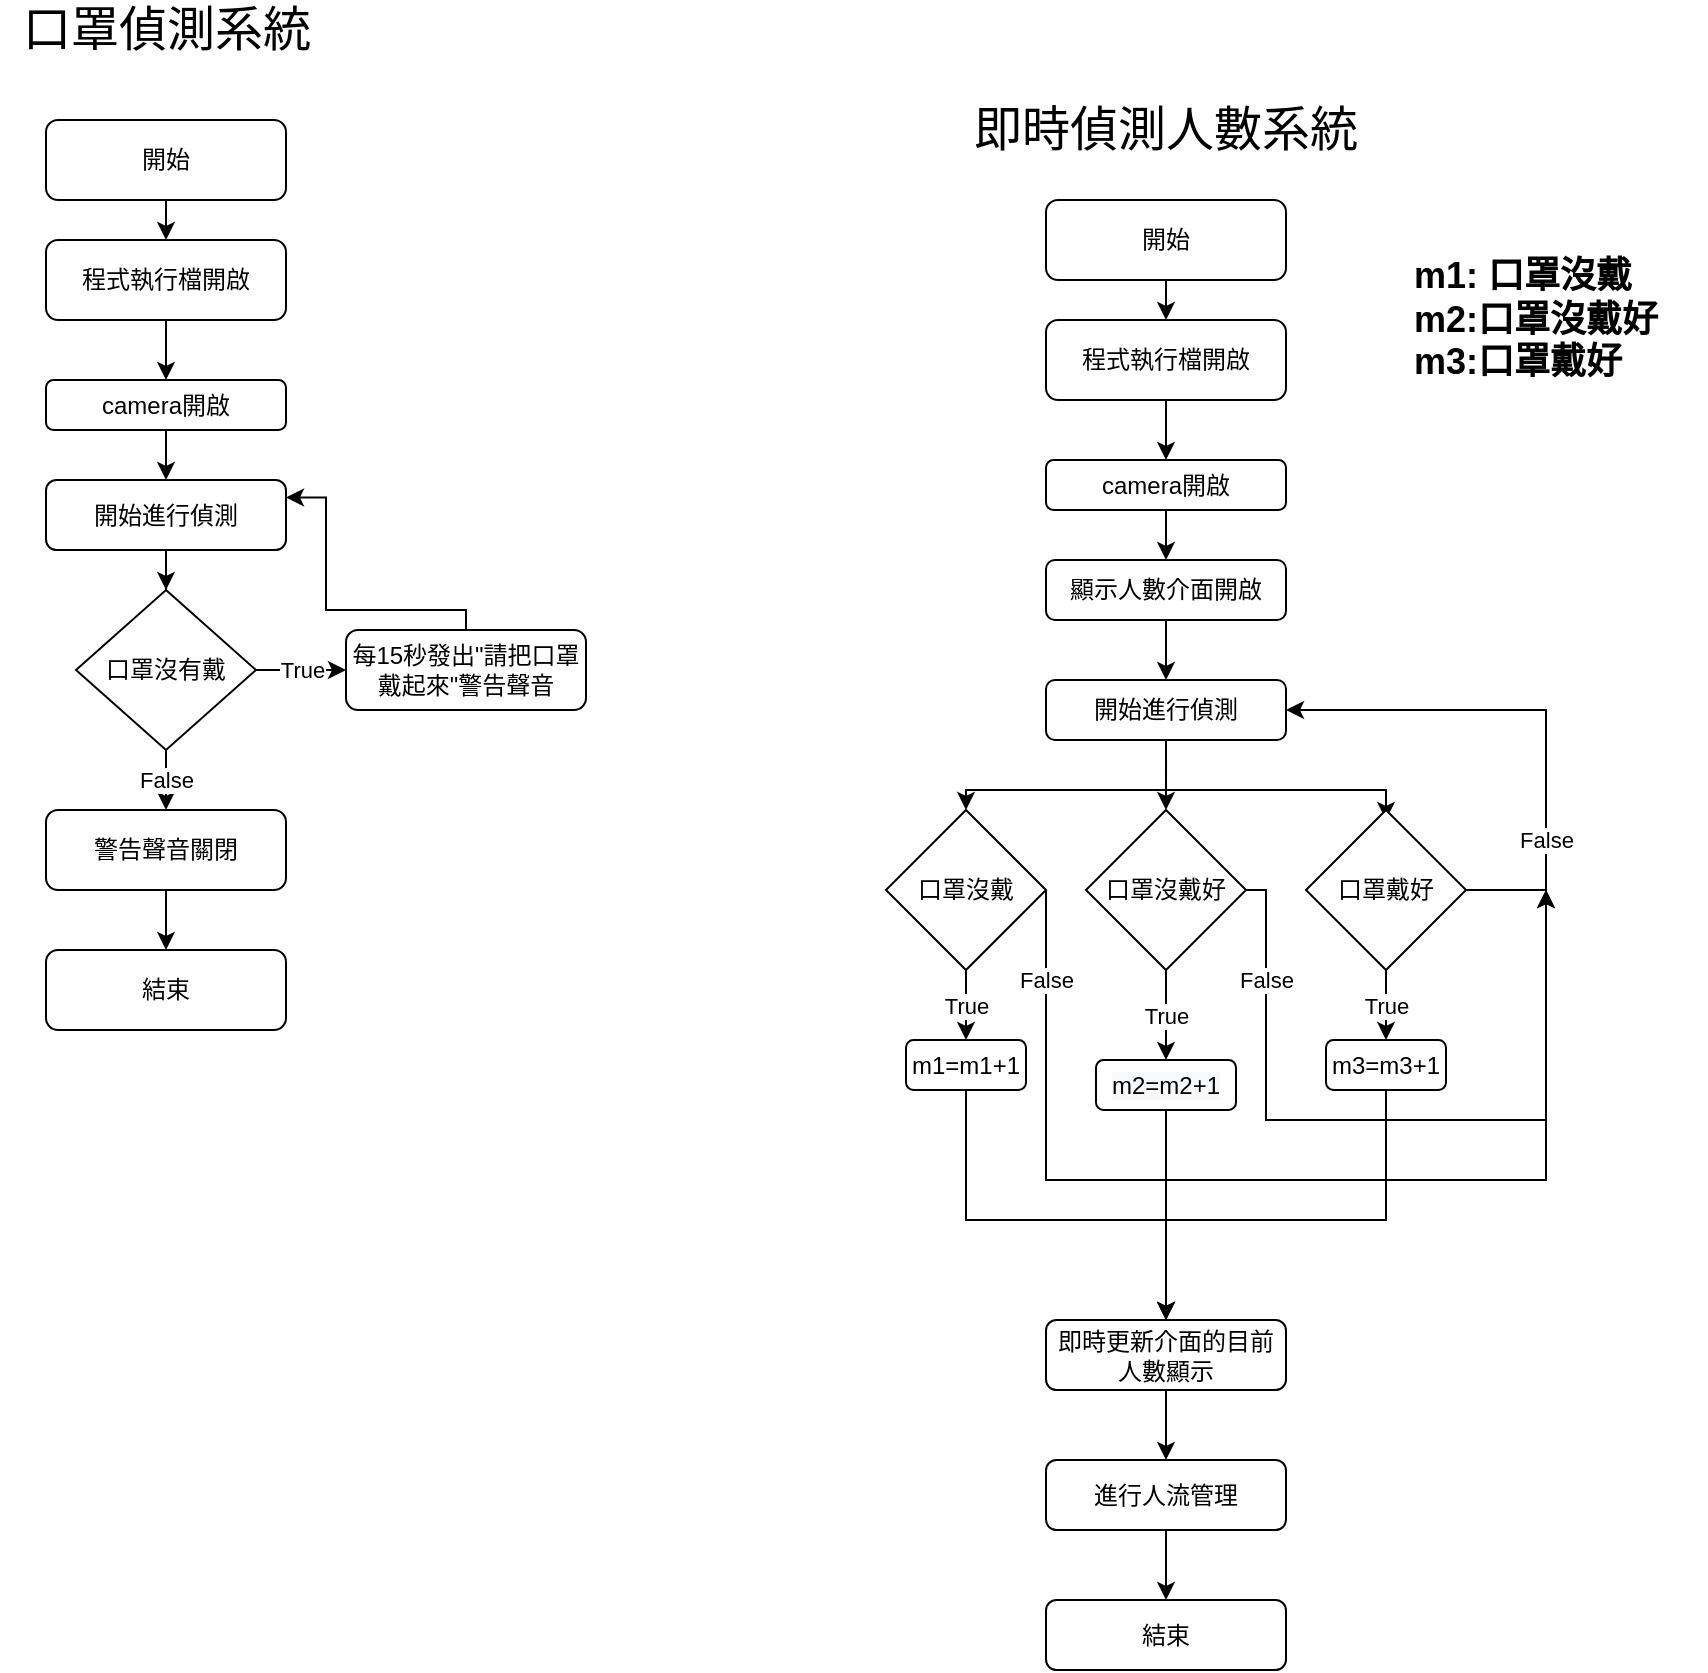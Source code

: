 <mxfile version="14.7.6" type="github">
  <diagram id="C5RBs43oDa-KdzZeNtuy" name="Page-1">
    <mxGraphModel dx="1422" dy="772" grid="1" gridSize="10" guides="1" tooltips="1" connect="1" arrows="1" fold="1" page="1" pageScale="1" pageWidth="827" pageHeight="1169" math="0" shadow="0">
      <root>
        <mxCell id="WIyWlLk6GJQsqaUBKTNV-0" />
        <mxCell id="WIyWlLk6GJQsqaUBKTNV-1" parent="WIyWlLk6GJQsqaUBKTNV-0" />
        <mxCell id="kyuCTaihcP0Bdt9hxFyY-2" style="edgeStyle=orthogonalEdgeStyle;rounded=0;orthogonalLoop=1;jettySize=auto;html=1;exitX=0.5;exitY=1;exitDx=0;exitDy=0;entryX=0.5;entryY=0;entryDx=0;entryDy=0;" edge="1" parent="WIyWlLk6GJQsqaUBKTNV-1" source="WIyWlLk6GJQsqaUBKTNV-3" target="kyuCTaihcP0Bdt9hxFyY-0">
          <mxGeometry relative="1" as="geometry" />
        </mxCell>
        <mxCell id="WIyWlLk6GJQsqaUBKTNV-3" value="開始" style="rounded=1;whiteSpace=wrap;html=1;fontSize=12;glass=0;strokeWidth=1;shadow=0;" parent="WIyWlLk6GJQsqaUBKTNV-1" vertex="1">
          <mxGeometry x="160" y="100" width="120" height="40" as="geometry" />
        </mxCell>
        <mxCell id="kyuCTaihcP0Bdt9hxFyY-65" style="edgeStyle=orthogonalEdgeStyle;rounded=0;orthogonalLoop=1;jettySize=auto;html=1;entryX=0.5;entryY=0;entryDx=0;entryDy=0;" edge="1" parent="WIyWlLk6GJQsqaUBKTNV-1" source="WIyWlLk6GJQsqaUBKTNV-7" target="kyuCTaihcP0Bdt9hxFyY-31">
          <mxGeometry relative="1" as="geometry" />
        </mxCell>
        <mxCell id="WIyWlLk6GJQsqaUBKTNV-7" value="camera開啟" style="rounded=1;whiteSpace=wrap;html=1;fontSize=12;glass=0;strokeWidth=1;shadow=0;" parent="WIyWlLk6GJQsqaUBKTNV-1" vertex="1">
          <mxGeometry x="160" y="230" width="120" height="25" as="geometry" />
        </mxCell>
        <mxCell id="kyuCTaihcP0Bdt9hxFyY-1" style="edgeStyle=orthogonalEdgeStyle;rounded=0;orthogonalLoop=1;jettySize=auto;html=1;exitX=0.5;exitY=1;exitDx=0;exitDy=0;entryX=0.5;entryY=0;entryDx=0;entryDy=0;" edge="1" parent="WIyWlLk6GJQsqaUBKTNV-1" source="kyuCTaihcP0Bdt9hxFyY-0" target="WIyWlLk6GJQsqaUBKTNV-7">
          <mxGeometry relative="1" as="geometry" />
        </mxCell>
        <mxCell id="kyuCTaihcP0Bdt9hxFyY-0" value="程式執行檔開啟" style="rounded=1;whiteSpace=wrap;html=1;fontSize=12;glass=0;strokeWidth=1;shadow=0;" vertex="1" parent="WIyWlLk6GJQsqaUBKTNV-1">
          <mxGeometry x="160" y="160" width="120" height="40" as="geometry" />
        </mxCell>
        <mxCell id="kyuCTaihcP0Bdt9hxFyY-15" value="結束" style="rounded=1;whiteSpace=wrap;html=1;fontSize=12;glass=0;strokeWidth=1;shadow=0;" vertex="1" parent="WIyWlLk6GJQsqaUBKTNV-1">
          <mxGeometry x="160" y="515" width="120" height="40" as="geometry" />
        </mxCell>
        <mxCell id="kyuCTaihcP0Bdt9hxFyY-47" value="False" style="edgeStyle=orthogonalEdgeStyle;rounded=0;orthogonalLoop=1;jettySize=auto;html=1;entryX=0.5;entryY=0;entryDx=0;entryDy=0;" edge="1" parent="WIyWlLk6GJQsqaUBKTNV-1" source="kyuCTaihcP0Bdt9hxFyY-18" target="kyuCTaihcP0Bdt9hxFyY-46">
          <mxGeometry relative="1" as="geometry" />
        </mxCell>
        <mxCell id="kyuCTaihcP0Bdt9hxFyY-54" value="True" style="edgeStyle=orthogonalEdgeStyle;rounded=0;orthogonalLoop=1;jettySize=auto;html=1;entryX=0;entryY=0.5;entryDx=0;entryDy=0;" edge="1" parent="WIyWlLk6GJQsqaUBKTNV-1" source="kyuCTaihcP0Bdt9hxFyY-18" target="kyuCTaihcP0Bdt9hxFyY-43">
          <mxGeometry relative="1" as="geometry" />
        </mxCell>
        <mxCell id="kyuCTaihcP0Bdt9hxFyY-18" value="口罩沒有戴" style="rhombus;whiteSpace=wrap;html=1;" vertex="1" parent="WIyWlLk6GJQsqaUBKTNV-1">
          <mxGeometry x="175" y="335" width="90" height="80" as="geometry" />
        </mxCell>
        <mxCell id="kyuCTaihcP0Bdt9hxFyY-41" style="edgeStyle=orthogonalEdgeStyle;rounded=0;orthogonalLoop=1;jettySize=auto;html=1;" edge="1" parent="WIyWlLk6GJQsqaUBKTNV-1" source="kyuCTaihcP0Bdt9hxFyY-31" target="kyuCTaihcP0Bdt9hxFyY-18">
          <mxGeometry relative="1" as="geometry">
            <mxPoint x="220" y="345.0" as="targetPoint" />
          </mxGeometry>
        </mxCell>
        <mxCell id="kyuCTaihcP0Bdt9hxFyY-31" value="開始進行偵測" style="rounded=1;whiteSpace=wrap;html=1;fontSize=12;glass=0;strokeWidth=1;shadow=0;" vertex="1" parent="WIyWlLk6GJQsqaUBKTNV-1">
          <mxGeometry x="160" y="280" width="120" height="35" as="geometry" />
        </mxCell>
        <mxCell id="kyuCTaihcP0Bdt9hxFyY-55" style="edgeStyle=orthogonalEdgeStyle;rounded=0;orthogonalLoop=1;jettySize=auto;html=1;entryX=1;entryY=0.25;entryDx=0;entryDy=0;" edge="1" parent="WIyWlLk6GJQsqaUBKTNV-1" source="kyuCTaihcP0Bdt9hxFyY-43" target="kyuCTaihcP0Bdt9hxFyY-31">
          <mxGeometry relative="1" as="geometry">
            <Array as="points">
              <mxPoint x="370" y="345" />
              <mxPoint x="300" y="345" />
              <mxPoint x="300" y="289" />
            </Array>
          </mxGeometry>
        </mxCell>
        <mxCell id="kyuCTaihcP0Bdt9hxFyY-43" value="每15秒發出&quot;請把口罩戴起來&quot;警告聲音" style="rounded=1;whiteSpace=wrap;html=1;fontSize=12;glass=0;strokeWidth=1;shadow=0;" vertex="1" parent="WIyWlLk6GJQsqaUBKTNV-1">
          <mxGeometry x="310" y="355" width="120" height="40" as="geometry" />
        </mxCell>
        <mxCell id="kyuCTaihcP0Bdt9hxFyY-48" style="edgeStyle=orthogonalEdgeStyle;rounded=0;orthogonalLoop=1;jettySize=auto;html=1;entryX=0.5;entryY=0;entryDx=0;entryDy=0;" edge="1" parent="WIyWlLk6GJQsqaUBKTNV-1" source="kyuCTaihcP0Bdt9hxFyY-46" target="kyuCTaihcP0Bdt9hxFyY-15">
          <mxGeometry relative="1" as="geometry" />
        </mxCell>
        <mxCell id="kyuCTaihcP0Bdt9hxFyY-46" value="警告聲音關閉" style="rounded=1;whiteSpace=wrap;html=1;fontSize=12;glass=0;strokeWidth=1;shadow=0;" vertex="1" parent="WIyWlLk6GJQsqaUBKTNV-1">
          <mxGeometry x="160" y="445" width="120" height="40" as="geometry" />
        </mxCell>
        <mxCell id="kyuCTaihcP0Bdt9hxFyY-56" value="&lt;font style=&quot;font-size: 24px&quot;&gt;口罩偵測系統&lt;/font&gt;" style="text;html=1;strokeColor=none;fillColor=none;align=center;verticalAlign=middle;whiteSpace=wrap;rounded=0;" vertex="1" parent="WIyWlLk6GJQsqaUBKTNV-1">
          <mxGeometry x="137.5" y="40" width="165" height="30" as="geometry" />
        </mxCell>
        <mxCell id="kyuCTaihcP0Bdt9hxFyY-57" value="&lt;span style=&quot;font-size: 24px&quot;&gt;即時偵測人數系統&lt;/span&gt;" style="text;html=1;strokeColor=none;fillColor=none;align=center;verticalAlign=middle;whiteSpace=wrap;rounded=0;" vertex="1" parent="WIyWlLk6GJQsqaUBKTNV-1">
          <mxGeometry x="590" y="90" width="260" height="30" as="geometry" />
        </mxCell>
        <mxCell id="kyuCTaihcP0Bdt9hxFyY-58" style="edgeStyle=orthogonalEdgeStyle;rounded=0;orthogonalLoop=1;jettySize=auto;html=1;exitX=0.5;exitY=1;exitDx=0;exitDy=0;entryX=0.5;entryY=0;entryDx=0;entryDy=0;" edge="1" parent="WIyWlLk6GJQsqaUBKTNV-1" source="kyuCTaihcP0Bdt9hxFyY-59" target="kyuCTaihcP0Bdt9hxFyY-63">
          <mxGeometry relative="1" as="geometry" />
        </mxCell>
        <mxCell id="kyuCTaihcP0Bdt9hxFyY-59" value="開始" style="rounded=1;whiteSpace=wrap;html=1;fontSize=12;glass=0;strokeWidth=1;shadow=0;" vertex="1" parent="WIyWlLk6GJQsqaUBKTNV-1">
          <mxGeometry x="660" y="140" width="120" height="40" as="geometry" />
        </mxCell>
        <mxCell id="kyuCTaihcP0Bdt9hxFyY-60" style="edgeStyle=orthogonalEdgeStyle;rounded=0;orthogonalLoop=1;jettySize=auto;html=1;entryX=0.5;entryY=0;entryDx=0;entryDy=0;" edge="1" parent="WIyWlLk6GJQsqaUBKTNV-1" source="kyuCTaihcP0Bdt9hxFyY-61" target="kyuCTaihcP0Bdt9hxFyY-64">
          <mxGeometry relative="1" as="geometry" />
        </mxCell>
        <mxCell id="kyuCTaihcP0Bdt9hxFyY-61" value="camera開啟" style="rounded=1;whiteSpace=wrap;html=1;fontSize=12;glass=0;strokeWidth=1;shadow=0;" vertex="1" parent="WIyWlLk6GJQsqaUBKTNV-1">
          <mxGeometry x="660" y="270" width="120" height="25" as="geometry" />
        </mxCell>
        <mxCell id="kyuCTaihcP0Bdt9hxFyY-62" style="edgeStyle=orthogonalEdgeStyle;rounded=0;orthogonalLoop=1;jettySize=auto;html=1;exitX=0.5;exitY=1;exitDx=0;exitDy=0;entryX=0.5;entryY=0;entryDx=0;entryDy=0;" edge="1" parent="WIyWlLk6GJQsqaUBKTNV-1" source="kyuCTaihcP0Bdt9hxFyY-63" target="kyuCTaihcP0Bdt9hxFyY-61">
          <mxGeometry relative="1" as="geometry" />
        </mxCell>
        <mxCell id="kyuCTaihcP0Bdt9hxFyY-63" value="程式執行檔開啟" style="rounded=1;whiteSpace=wrap;html=1;fontSize=12;glass=0;strokeWidth=1;shadow=0;" vertex="1" parent="WIyWlLk6GJQsqaUBKTNV-1">
          <mxGeometry x="660" y="200" width="120" height="40" as="geometry" />
        </mxCell>
        <mxCell id="kyuCTaihcP0Bdt9hxFyY-67" style="edgeStyle=orthogonalEdgeStyle;rounded=0;orthogonalLoop=1;jettySize=auto;html=1;" edge="1" parent="WIyWlLk6GJQsqaUBKTNV-1" source="kyuCTaihcP0Bdt9hxFyY-64" target="kyuCTaihcP0Bdt9hxFyY-66">
          <mxGeometry relative="1" as="geometry" />
        </mxCell>
        <mxCell id="kyuCTaihcP0Bdt9hxFyY-64" value="顯示人數介面開啟" style="rounded=1;whiteSpace=wrap;html=1;fontSize=12;glass=0;strokeWidth=1;shadow=0;" vertex="1" parent="WIyWlLk6GJQsqaUBKTNV-1">
          <mxGeometry x="660" y="320" width="120" height="30" as="geometry" />
        </mxCell>
        <mxCell id="kyuCTaihcP0Bdt9hxFyY-71" style="edgeStyle=orthogonalEdgeStyle;rounded=0;orthogonalLoop=1;jettySize=auto;html=1;entryX=0.5;entryY=0;entryDx=0;entryDy=0;" edge="1" parent="WIyWlLk6GJQsqaUBKTNV-1" source="kyuCTaihcP0Bdt9hxFyY-66" target="kyuCTaihcP0Bdt9hxFyY-69">
          <mxGeometry relative="1" as="geometry">
            <Array as="points">
              <mxPoint x="720" y="435" />
              <mxPoint x="620" y="435" />
            </Array>
          </mxGeometry>
        </mxCell>
        <mxCell id="kyuCTaihcP0Bdt9hxFyY-72" style="edgeStyle=orthogonalEdgeStyle;rounded=0;orthogonalLoop=1;jettySize=auto;html=1;entryX=0.5;entryY=0;entryDx=0;entryDy=0;" edge="1" parent="WIyWlLk6GJQsqaUBKTNV-1" source="kyuCTaihcP0Bdt9hxFyY-66" target="kyuCTaihcP0Bdt9hxFyY-70">
          <mxGeometry relative="1" as="geometry" />
        </mxCell>
        <mxCell id="kyuCTaihcP0Bdt9hxFyY-73" style="edgeStyle=orthogonalEdgeStyle;rounded=0;orthogonalLoop=1;jettySize=auto;html=1;entryX=0.5;entryY=0;entryDx=0;entryDy=0;" edge="1" parent="WIyWlLk6GJQsqaUBKTNV-1">
          <mxGeometry relative="1" as="geometry">
            <mxPoint x="720.034" y="420.0" as="sourcePoint" />
            <mxPoint x="830" y="450.0" as="targetPoint" />
            <Array as="points">
              <mxPoint x="720" y="435" />
              <mxPoint x="830" y="435" />
            </Array>
          </mxGeometry>
        </mxCell>
        <mxCell id="kyuCTaihcP0Bdt9hxFyY-66" value="開始進行偵測" style="rounded=1;whiteSpace=wrap;html=1;fontSize=12;glass=0;strokeWidth=1;shadow=0;" vertex="1" parent="WIyWlLk6GJQsqaUBKTNV-1">
          <mxGeometry x="660" y="380" width="120" height="30" as="geometry" />
        </mxCell>
        <mxCell id="kyuCTaihcP0Bdt9hxFyY-83" value="True" style="edgeStyle=orthogonalEdgeStyle;rounded=0;orthogonalLoop=1;jettySize=auto;html=1;exitX=0.5;exitY=1;exitDx=0;exitDy=0;" edge="1" parent="WIyWlLk6GJQsqaUBKTNV-1" source="kyuCTaihcP0Bdt9hxFyY-68" target="kyuCTaihcP0Bdt9hxFyY-80">
          <mxGeometry relative="1" as="geometry" />
        </mxCell>
        <mxCell id="kyuCTaihcP0Bdt9hxFyY-86" value="False" style="edgeStyle=orthogonalEdgeStyle;rounded=0;orthogonalLoop=1;jettySize=auto;html=1;entryX=1;entryY=0.5;entryDx=0;entryDy=0;" edge="1" parent="WIyWlLk6GJQsqaUBKTNV-1" source="kyuCTaihcP0Bdt9hxFyY-68" target="kyuCTaihcP0Bdt9hxFyY-66">
          <mxGeometry x="-0.5" relative="1" as="geometry">
            <Array as="points">
              <mxPoint x="910" y="485" />
              <mxPoint x="910" y="395" />
            </Array>
            <mxPoint as="offset" />
          </mxGeometry>
        </mxCell>
        <mxCell id="kyuCTaihcP0Bdt9hxFyY-68" value="口罩戴好" style="rhombus;whiteSpace=wrap;html=1;" vertex="1" parent="WIyWlLk6GJQsqaUBKTNV-1">
          <mxGeometry x="790" y="445" width="80" height="80" as="geometry" />
        </mxCell>
        <mxCell id="kyuCTaihcP0Bdt9hxFyY-81" value="True" style="edgeStyle=orthogonalEdgeStyle;rounded=0;orthogonalLoop=1;jettySize=auto;html=1;" edge="1" parent="WIyWlLk6GJQsqaUBKTNV-1" source="kyuCTaihcP0Bdt9hxFyY-69" target="kyuCTaihcP0Bdt9hxFyY-78">
          <mxGeometry relative="1" as="geometry" />
        </mxCell>
        <mxCell id="kyuCTaihcP0Bdt9hxFyY-89" value="False" style="edgeStyle=orthogonalEdgeStyle;rounded=0;orthogonalLoop=1;jettySize=auto;html=1;exitX=1;exitY=0.5;exitDx=0;exitDy=0;" edge="1" parent="WIyWlLk6GJQsqaUBKTNV-1" source="kyuCTaihcP0Bdt9hxFyY-69">
          <mxGeometry x="-0.833" relative="1" as="geometry">
            <mxPoint x="910" y="485.0" as="targetPoint" />
            <Array as="points">
              <mxPoint x="660" y="630" />
              <mxPoint x="910" y="630" />
            </Array>
            <mxPoint as="offset" />
          </mxGeometry>
        </mxCell>
        <mxCell id="kyuCTaihcP0Bdt9hxFyY-69" value="口罩沒戴" style="rhombus;whiteSpace=wrap;html=1;" vertex="1" parent="WIyWlLk6GJQsqaUBKTNV-1">
          <mxGeometry x="580" y="445" width="80" height="80" as="geometry" />
        </mxCell>
        <mxCell id="kyuCTaihcP0Bdt9hxFyY-85" value="True" style="edgeStyle=orthogonalEdgeStyle;rounded=0;orthogonalLoop=1;jettySize=auto;html=1;" edge="1" parent="WIyWlLk6GJQsqaUBKTNV-1" source="kyuCTaihcP0Bdt9hxFyY-70" target="kyuCTaihcP0Bdt9hxFyY-79">
          <mxGeometry relative="1" as="geometry" />
        </mxCell>
        <mxCell id="kyuCTaihcP0Bdt9hxFyY-87" value="False" style="edgeStyle=orthogonalEdgeStyle;rounded=0;orthogonalLoop=1;jettySize=auto;html=1;exitX=1;exitY=0.5;exitDx=0;exitDy=0;" edge="1" parent="WIyWlLk6GJQsqaUBKTNV-1" source="kyuCTaihcP0Bdt9hxFyY-70">
          <mxGeometry x="-0.71" relative="1" as="geometry">
            <mxPoint x="910" y="485.0" as="targetPoint" />
            <Array as="points">
              <mxPoint x="770" y="485" />
              <mxPoint x="770" y="600" />
              <mxPoint x="910" y="600" />
            </Array>
            <mxPoint as="offset" />
          </mxGeometry>
        </mxCell>
        <mxCell id="kyuCTaihcP0Bdt9hxFyY-70" value="口罩沒戴好" style="rhombus;whiteSpace=wrap;html=1;" vertex="1" parent="WIyWlLk6GJQsqaUBKTNV-1">
          <mxGeometry x="680" y="445" width="80" height="80" as="geometry" />
        </mxCell>
        <mxCell id="kyuCTaihcP0Bdt9hxFyY-74" value="&lt;div style=&quot;text-align: left&quot;&gt;&lt;b style=&quot;font-size: 18px&quot;&gt;m1: 口罩沒戴&lt;/b&gt;&lt;/div&gt;&lt;font style=&quot;font-size: 18px&quot;&gt;&lt;div style=&quot;text-align: left&quot;&gt;&lt;b&gt;m2:口罩沒戴好&lt;/b&gt;&lt;/div&gt;&lt;b&gt;&lt;div style=&quot;text-align: left&quot;&gt;&lt;b&gt;m3:口罩戴好&lt;/b&gt;&lt;/div&gt;&lt;/b&gt;&lt;/font&gt;" style="text;html=1;strokeColor=none;fillColor=none;align=center;verticalAlign=middle;whiteSpace=wrap;rounded=0;" vertex="1" parent="WIyWlLk6GJQsqaUBKTNV-1">
          <mxGeometry x="820" y="150" width="170" height="100" as="geometry" />
        </mxCell>
        <mxCell id="kyuCTaihcP0Bdt9hxFyY-97" style="edgeStyle=orthogonalEdgeStyle;rounded=0;orthogonalLoop=1;jettySize=auto;html=1;" edge="1" parent="WIyWlLk6GJQsqaUBKTNV-1" source="kyuCTaihcP0Bdt9hxFyY-75" target="kyuCTaihcP0Bdt9hxFyY-76">
          <mxGeometry relative="1" as="geometry" />
        </mxCell>
        <mxCell id="kyuCTaihcP0Bdt9hxFyY-75" value="即時更新介面的目前人數顯示" style="rounded=1;whiteSpace=wrap;html=1;fontSize=12;glass=0;strokeWidth=1;shadow=0;" vertex="1" parent="WIyWlLk6GJQsqaUBKTNV-1">
          <mxGeometry x="660" y="700" width="120" height="35" as="geometry" />
        </mxCell>
        <mxCell id="kyuCTaihcP0Bdt9hxFyY-98" style="edgeStyle=orthogonalEdgeStyle;rounded=0;orthogonalLoop=1;jettySize=auto;html=1;" edge="1" parent="WIyWlLk6GJQsqaUBKTNV-1" source="kyuCTaihcP0Bdt9hxFyY-76" target="kyuCTaihcP0Bdt9hxFyY-77">
          <mxGeometry relative="1" as="geometry" />
        </mxCell>
        <mxCell id="kyuCTaihcP0Bdt9hxFyY-76" value="進行人流管理" style="rounded=1;whiteSpace=wrap;html=1;fontSize=12;glass=0;strokeWidth=1;shadow=0;" vertex="1" parent="WIyWlLk6GJQsqaUBKTNV-1">
          <mxGeometry x="660" y="770" width="120" height="35" as="geometry" />
        </mxCell>
        <mxCell id="kyuCTaihcP0Bdt9hxFyY-77" value="結束" style="rounded=1;whiteSpace=wrap;html=1;fontSize=12;glass=0;strokeWidth=1;shadow=0;" vertex="1" parent="WIyWlLk6GJQsqaUBKTNV-1">
          <mxGeometry x="660" y="840" width="120" height="35" as="geometry" />
        </mxCell>
        <mxCell id="kyuCTaihcP0Bdt9hxFyY-91" style="edgeStyle=orthogonalEdgeStyle;rounded=0;orthogonalLoop=1;jettySize=auto;html=1;" edge="1" parent="WIyWlLk6GJQsqaUBKTNV-1" source="kyuCTaihcP0Bdt9hxFyY-78" target="kyuCTaihcP0Bdt9hxFyY-75">
          <mxGeometry relative="1" as="geometry">
            <Array as="points">
              <mxPoint x="620" y="650" />
              <mxPoint x="720" y="650" />
            </Array>
          </mxGeometry>
        </mxCell>
        <mxCell id="kyuCTaihcP0Bdt9hxFyY-78" value="m1=m1+1" style="rounded=1;whiteSpace=wrap;html=1;fontSize=12;glass=0;strokeWidth=1;shadow=0;" vertex="1" parent="WIyWlLk6GJQsqaUBKTNV-1">
          <mxGeometry x="590" y="560" width="60" height="25" as="geometry" />
        </mxCell>
        <mxCell id="kyuCTaihcP0Bdt9hxFyY-94" style="edgeStyle=orthogonalEdgeStyle;rounded=0;orthogonalLoop=1;jettySize=auto;html=1;" edge="1" parent="WIyWlLk6GJQsqaUBKTNV-1" source="kyuCTaihcP0Bdt9hxFyY-79">
          <mxGeometry relative="1" as="geometry">
            <mxPoint x="720" y="700" as="targetPoint" />
          </mxGeometry>
        </mxCell>
        <mxCell id="kyuCTaihcP0Bdt9hxFyY-79" value="&lt;span style=&quot;color: rgb(0 , 0 , 0) ; font-family: &amp;#34;helvetica&amp;#34; ; font-size: 12px ; font-style: normal ; font-weight: 400 ; letter-spacing: normal ; text-align: center ; text-indent: 0px ; text-transform: none ; word-spacing: 0px ; background-color: rgb(248 , 249 , 250) ; display: inline ; float: none&quot;&gt;m2=m2+1&lt;/span&gt;" style="rounded=1;whiteSpace=wrap;html=1;fontSize=12;glass=0;strokeWidth=1;shadow=0;" vertex="1" parent="WIyWlLk6GJQsqaUBKTNV-1">
          <mxGeometry x="685" y="570" width="70" height="25" as="geometry" />
        </mxCell>
        <mxCell id="kyuCTaihcP0Bdt9hxFyY-93" style="edgeStyle=orthogonalEdgeStyle;rounded=0;orthogonalLoop=1;jettySize=auto;html=1;" edge="1" parent="WIyWlLk6GJQsqaUBKTNV-1" source="kyuCTaihcP0Bdt9hxFyY-80">
          <mxGeometry relative="1" as="geometry">
            <mxPoint x="720" y="700" as="targetPoint" />
            <Array as="points">
              <mxPoint x="830" y="650" />
              <mxPoint x="720" y="650" />
            </Array>
          </mxGeometry>
        </mxCell>
        <mxCell id="kyuCTaihcP0Bdt9hxFyY-80" value="m3=m3+1" style="rounded=1;whiteSpace=wrap;html=1;fontSize=12;glass=0;strokeWidth=1;shadow=0;" vertex="1" parent="WIyWlLk6GJQsqaUBKTNV-1">
          <mxGeometry x="800" y="560" width="60" height="25" as="geometry" />
        </mxCell>
      </root>
    </mxGraphModel>
  </diagram>
</mxfile>
